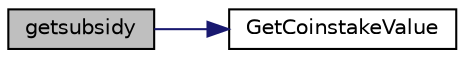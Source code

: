 digraph "getsubsidy"
{
  edge [fontname="Helvetica",fontsize="10",labelfontname="Helvetica",labelfontsize="10"];
  node [fontname="Helvetica",fontsize="10",shape=record];
  rankdir="LR";
  Node93 [label="getsubsidy",height=0.2,width=0.4,color="black", fillcolor="grey75", style="filled", fontcolor="black"];
  Node93 -> Node94 [color="midnightblue",fontsize="10",style="solid",fontname="Helvetica"];
  Node94 [label="GetCoinstakeValue",height=0.2,width=0.4,color="black", fillcolor="white", style="filled",URL="$d1/d08/proofs_8cpp.html#a84af3aad491438b64bc1a79a7fd1d659",tooltip="Determine Block Reward for Proof Of Stake. "];
}
